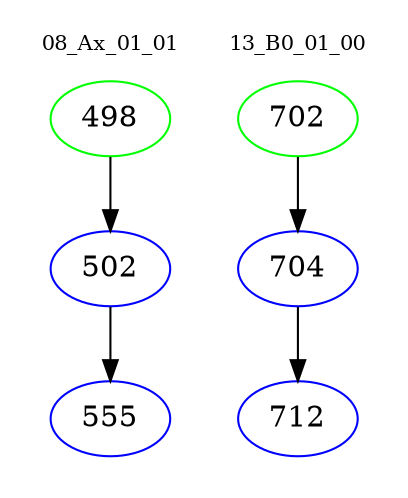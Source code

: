 digraph{
subgraph cluster_0 {
color = white
label = "08_Ax_01_01";
fontsize=10;
T0_498 [label="498", color="green"]
T0_498 -> T0_502 [color="black"]
T0_502 [label="502", color="blue"]
T0_502 -> T0_555 [color="black"]
T0_555 [label="555", color="blue"]
}
subgraph cluster_1 {
color = white
label = "13_B0_01_00";
fontsize=10;
T1_702 [label="702", color="green"]
T1_702 -> T1_704 [color="black"]
T1_704 [label="704", color="blue"]
T1_704 -> T1_712 [color="black"]
T1_712 [label="712", color="blue"]
}
}
